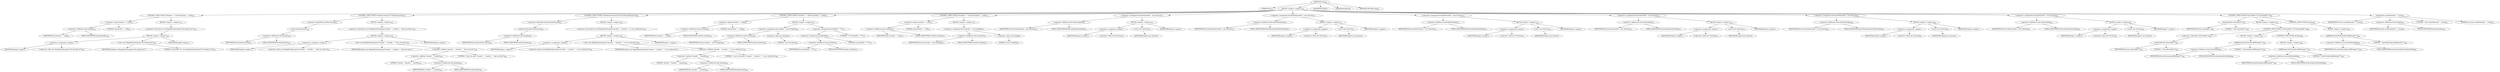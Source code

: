 digraph "scan" {  
"1242" [label = <(METHOD,scan)<SUB>654</SUB>> ]
"30" [label = <(PARAM,this)<SUB>654</SUB>> ]
"1243" [label = <(BLOCK,&lt;empty&gt;,&lt;empty&gt;)<SUB>654</SUB>> ]
"1244" [label = <(CONTROL_STRUCTURE,if (basedir == null),if (basedir == null))<SUB>655</SUB>> ]
"1245" [label = <(&lt;operator&gt;.equals,basedir == null)<SUB>655</SUB>> ]
"1246" [label = <(&lt;operator&gt;.fieldAccess,this.basedir)<SUB>655</SUB>> ]
"1247" [label = <(IDENTIFIER,this,basedir == null)<SUB>655</SUB>> ]
"1248" [label = <(FIELD_IDENTIFIER,basedir,basedir)<SUB>655</SUB>> ]
"1249" [label = <(LITERAL,null,basedir == null)<SUB>655</SUB>> ]
"1250" [label = <(BLOCK,&lt;empty&gt;,&lt;empty&gt;)<SUB>655</SUB>> ]
"1251" [label = <(&lt;operator&gt;.throw,throw new IllegalStateException(&quot;No basedir set&quot;);)<SUB>656</SUB>> ]
"1252" [label = <(BLOCK,&lt;empty&gt;,&lt;empty&gt;)<SUB>656</SUB>> ]
"1253" [label = <(&lt;operator&gt;.assignment,&lt;empty&gt;)> ]
"1254" [label = <(IDENTIFIER,$obj9,&lt;empty&gt;)> ]
"1255" [label = <(&lt;operator&gt;.alloc,new IllegalStateException(&quot;No basedir set&quot;))<SUB>656</SUB>> ]
"1256" [label = <(&lt;init&gt;,new IllegalStateException(&quot;No basedir set&quot;))<SUB>656</SUB>> ]
"1257" [label = <(IDENTIFIER,$obj9,new IllegalStateException(&quot;No basedir set&quot;))> ]
"1258" [label = <(LITERAL,&quot;No basedir set&quot;,new IllegalStateException(&quot;No basedir set&quot;))<SUB>656</SUB>> ]
"1259" [label = <(IDENTIFIER,$obj9,&lt;empty&gt;)> ]
"1260" [label = <(CONTROL_STRUCTURE,if (!basedir.exists()),if (!basedir.exists()))<SUB>658</SUB>> ]
"1261" [label = <(&lt;operator&gt;.logicalNot,!basedir.exists())<SUB>658</SUB>> ]
"1262" [label = <(exists,basedir.exists())<SUB>658</SUB>> ]
"1263" [label = <(&lt;operator&gt;.fieldAccess,this.basedir)<SUB>658</SUB>> ]
"1264" [label = <(IDENTIFIER,this,basedir.exists())<SUB>658</SUB>> ]
"1265" [label = <(FIELD_IDENTIFIER,basedir,basedir)<SUB>658</SUB>> ]
"1266" [label = <(BLOCK,&lt;empty&gt;,&lt;empty&gt;)<SUB>658</SUB>> ]
"1267" [label = <(&lt;operator&gt;.throw,throw new IllegalStateException(&quot;basedir &quot; + basedir + &quot; does not exist&quot;);)<SUB>659</SUB>> ]
"1268" [label = <(BLOCK,&lt;empty&gt;,&lt;empty&gt;)<SUB>659</SUB>> ]
"1269" [label = <(&lt;operator&gt;.assignment,&lt;empty&gt;)> ]
"1270" [label = <(IDENTIFIER,$obj10,&lt;empty&gt;)> ]
"1271" [label = <(&lt;operator&gt;.alloc,new IllegalStateException(&quot;basedir &quot; + basedir + &quot; does not exist&quot;))<SUB>659</SUB>> ]
"1272" [label = <(&lt;init&gt;,new IllegalStateException(&quot;basedir &quot; + basedir + &quot; does not exist&quot;))<SUB>659</SUB>> ]
"1273" [label = <(IDENTIFIER,$obj10,new IllegalStateException(&quot;basedir &quot; + basedir + &quot; does not exist&quot;))> ]
"1274" [label = <(&lt;operator&gt;.addition,&quot;basedir &quot; + basedir + &quot; does not exist&quot;)<SUB>659</SUB>> ]
"1275" [label = <(&lt;operator&gt;.addition,&quot;basedir &quot; + basedir)<SUB>659</SUB>> ]
"1276" [label = <(LITERAL,&quot;basedir &quot;,&quot;basedir &quot; + basedir)<SUB>659</SUB>> ]
"1277" [label = <(&lt;operator&gt;.fieldAccess,this.basedir)<SUB>659</SUB>> ]
"1278" [label = <(IDENTIFIER,this,&quot;basedir &quot; + basedir)<SUB>659</SUB>> ]
"1279" [label = <(FIELD_IDENTIFIER,basedir,basedir)<SUB>659</SUB>> ]
"1280" [label = <(LITERAL,&quot; does not exist&quot;,&quot;basedir &quot; + basedir + &quot; does not exist&quot;)<SUB>660</SUB>> ]
"1281" [label = <(IDENTIFIER,$obj10,&lt;empty&gt;)> ]
"1282" [label = <(CONTROL_STRUCTURE,if (!basedir.isDirectory()),if (!basedir.isDirectory()))<SUB>662</SUB>> ]
"1283" [label = <(&lt;operator&gt;.logicalNot,!basedir.isDirectory())<SUB>662</SUB>> ]
"1284" [label = <(isDirectory,basedir.isDirectory())<SUB>662</SUB>> ]
"1285" [label = <(&lt;operator&gt;.fieldAccess,this.basedir)<SUB>662</SUB>> ]
"1286" [label = <(IDENTIFIER,this,basedir.isDirectory())<SUB>662</SUB>> ]
"1287" [label = <(FIELD_IDENTIFIER,basedir,basedir)<SUB>662</SUB>> ]
"1288" [label = <(BLOCK,&lt;empty&gt;,&lt;empty&gt;)<SUB>662</SUB>> ]
"1289" [label = <(&lt;operator&gt;.throw,throw new IllegalStateException(&quot;basedir &quot; + basedir + &quot; is not a directory&quot;);)<SUB>663</SUB>> ]
"1290" [label = <(BLOCK,&lt;empty&gt;,&lt;empty&gt;)<SUB>663</SUB>> ]
"1291" [label = <(&lt;operator&gt;.assignment,&lt;empty&gt;)> ]
"1292" [label = <(IDENTIFIER,$obj11,&lt;empty&gt;)> ]
"1293" [label = <(&lt;operator&gt;.alloc,new IllegalStateException(&quot;basedir &quot; + basedir + &quot; is not a directory&quot;))<SUB>663</SUB>> ]
"1294" [label = <(&lt;init&gt;,new IllegalStateException(&quot;basedir &quot; + basedir + &quot; is not a directory&quot;))<SUB>663</SUB>> ]
"1295" [label = <(IDENTIFIER,$obj11,new IllegalStateException(&quot;basedir &quot; + basedir + &quot; is not a directory&quot;))> ]
"1296" [label = <(&lt;operator&gt;.addition,&quot;basedir &quot; + basedir + &quot; is not a directory&quot;)<SUB>663</SUB>> ]
"1297" [label = <(&lt;operator&gt;.addition,&quot;basedir &quot; + basedir)<SUB>663</SUB>> ]
"1298" [label = <(LITERAL,&quot;basedir &quot;,&quot;basedir &quot; + basedir)<SUB>663</SUB>> ]
"1299" [label = <(&lt;operator&gt;.fieldAccess,this.basedir)<SUB>663</SUB>> ]
"1300" [label = <(IDENTIFIER,this,&quot;basedir &quot; + basedir)<SUB>663</SUB>> ]
"1301" [label = <(FIELD_IDENTIFIER,basedir,basedir)<SUB>663</SUB>> ]
"1302" [label = <(LITERAL,&quot; is not a directory&quot;,&quot;basedir &quot; + basedir + &quot; is not a directory&quot;)<SUB>664</SUB>> ]
"1303" [label = <(IDENTIFIER,$obj11,&lt;empty&gt;)> ]
"1304" [label = <(CONTROL_STRUCTURE,if (includes == null),if (includes == null))<SUB>667</SUB>> ]
"1305" [label = <(&lt;operator&gt;.equals,includes == null)<SUB>667</SUB>> ]
"1306" [label = <(&lt;operator&gt;.fieldAccess,this.includes)<SUB>667</SUB>> ]
"1307" [label = <(IDENTIFIER,this,includes == null)<SUB>667</SUB>> ]
"1308" [label = <(FIELD_IDENTIFIER,includes,includes)<SUB>667</SUB>> ]
"1309" [label = <(LITERAL,null,includes == null)<SUB>667</SUB>> ]
"1310" [label = <(BLOCK,&lt;empty&gt;,&lt;empty&gt;)<SUB>667</SUB>> ]
"1311" [label = <(&lt;operator&gt;.assignment,this.includes = new String[1])<SUB>669</SUB>> ]
"1312" [label = <(&lt;operator&gt;.fieldAccess,this.includes)<SUB>669</SUB>> ]
"1313" [label = <(IDENTIFIER,this,this.includes = new String[1])<SUB>669</SUB>> ]
"1314" [label = <(FIELD_IDENTIFIER,includes,includes)<SUB>669</SUB>> ]
"1315" [label = <(&lt;operator&gt;.alloc,new String[1])> ]
"1316" [label = <(LITERAL,1,new String[1])<SUB>669</SUB>> ]
"1317" [label = <(&lt;operator&gt;.assignment,includes[0] = &quot;**&quot;)<SUB>670</SUB>> ]
"1318" [label = <(&lt;operator&gt;.indexAccess,includes[0])<SUB>670</SUB>> ]
"1319" [label = <(&lt;operator&gt;.fieldAccess,this.includes)<SUB>670</SUB>> ]
"1320" [label = <(IDENTIFIER,this,includes[0] = &quot;**&quot;)<SUB>670</SUB>> ]
"1321" [label = <(FIELD_IDENTIFIER,includes,includes)<SUB>670</SUB>> ]
"1322" [label = <(LITERAL,0,includes[0] = &quot;**&quot;)<SUB>670</SUB>> ]
"1323" [label = <(LITERAL,&quot;**&quot;,includes[0] = &quot;**&quot;)<SUB>670</SUB>> ]
"1324" [label = <(CONTROL_STRUCTURE,if (excludes == null),if (excludes == null))<SUB>672</SUB>> ]
"1325" [label = <(&lt;operator&gt;.equals,excludes == null)<SUB>672</SUB>> ]
"1326" [label = <(&lt;operator&gt;.fieldAccess,this.excludes)<SUB>672</SUB>> ]
"1327" [label = <(IDENTIFIER,this,excludes == null)<SUB>672</SUB>> ]
"1328" [label = <(FIELD_IDENTIFIER,excludes,excludes)<SUB>672</SUB>> ]
"1329" [label = <(LITERAL,null,excludes == null)<SUB>672</SUB>> ]
"1330" [label = <(BLOCK,&lt;empty&gt;,&lt;empty&gt;)<SUB>672</SUB>> ]
"1331" [label = <(&lt;operator&gt;.assignment,this.excludes = new String[0])<SUB>673</SUB>> ]
"1332" [label = <(&lt;operator&gt;.fieldAccess,this.excludes)<SUB>673</SUB>> ]
"1333" [label = <(IDENTIFIER,this,this.excludes = new String[0])<SUB>673</SUB>> ]
"1334" [label = <(FIELD_IDENTIFIER,excludes,excludes)<SUB>673</SUB>> ]
"1335" [label = <(&lt;operator&gt;.alloc,new String[0])> ]
"1336" [label = <(LITERAL,0,new String[0])<SUB>673</SUB>> ]
"1337" [label = <(&lt;operator&gt;.assignment,this.filesIncluded = new Vector())<SUB>676</SUB>> ]
"1338" [label = <(&lt;operator&gt;.fieldAccess,this.filesIncluded)<SUB>676</SUB>> ]
"1339" [label = <(IDENTIFIER,this,this.filesIncluded = new Vector())<SUB>676</SUB>> ]
"1340" [label = <(FIELD_IDENTIFIER,filesIncluded,filesIncluded)<SUB>676</SUB>> ]
"1341" [label = <(BLOCK,&lt;empty&gt;,&lt;empty&gt;)<SUB>676</SUB>> ]
"1342" [label = <(&lt;operator&gt;.assignment,&lt;empty&gt;)> ]
"1343" [label = <(IDENTIFIER,$obj12,&lt;empty&gt;)> ]
"1344" [label = <(&lt;operator&gt;.alloc,new Vector())<SUB>676</SUB>> ]
"1345" [label = <(&lt;init&gt;,new Vector())<SUB>676</SUB>> ]
"1346" [label = <(IDENTIFIER,$obj12,new Vector())> ]
"1347" [label = <(IDENTIFIER,$obj12,&lt;empty&gt;)> ]
"1348" [label = <(&lt;operator&gt;.assignment,this.filesNotIncluded = new Vector())<SUB>677</SUB>> ]
"1349" [label = <(&lt;operator&gt;.fieldAccess,this.filesNotIncluded)<SUB>677</SUB>> ]
"1350" [label = <(IDENTIFIER,this,this.filesNotIncluded = new Vector())<SUB>677</SUB>> ]
"1351" [label = <(FIELD_IDENTIFIER,filesNotIncluded,filesNotIncluded)<SUB>677</SUB>> ]
"1352" [label = <(BLOCK,&lt;empty&gt;,&lt;empty&gt;)<SUB>677</SUB>> ]
"1353" [label = <(&lt;operator&gt;.assignment,&lt;empty&gt;)> ]
"1354" [label = <(IDENTIFIER,$obj13,&lt;empty&gt;)> ]
"1355" [label = <(&lt;operator&gt;.alloc,new Vector())<SUB>677</SUB>> ]
"1356" [label = <(&lt;init&gt;,new Vector())<SUB>677</SUB>> ]
"1357" [label = <(IDENTIFIER,$obj13,new Vector())> ]
"1358" [label = <(IDENTIFIER,$obj13,&lt;empty&gt;)> ]
"1359" [label = <(&lt;operator&gt;.assignment,this.filesExcluded = new Vector())<SUB>678</SUB>> ]
"1360" [label = <(&lt;operator&gt;.fieldAccess,this.filesExcluded)<SUB>678</SUB>> ]
"1361" [label = <(IDENTIFIER,this,this.filesExcluded = new Vector())<SUB>678</SUB>> ]
"1362" [label = <(FIELD_IDENTIFIER,filesExcluded,filesExcluded)<SUB>678</SUB>> ]
"1363" [label = <(BLOCK,&lt;empty&gt;,&lt;empty&gt;)<SUB>678</SUB>> ]
"1364" [label = <(&lt;operator&gt;.assignment,&lt;empty&gt;)> ]
"1365" [label = <(IDENTIFIER,$obj14,&lt;empty&gt;)> ]
"1366" [label = <(&lt;operator&gt;.alloc,new Vector())<SUB>678</SUB>> ]
"1367" [label = <(&lt;init&gt;,new Vector())<SUB>678</SUB>> ]
"1368" [label = <(IDENTIFIER,$obj14,new Vector())> ]
"1369" [label = <(IDENTIFIER,$obj14,&lt;empty&gt;)> ]
"1370" [label = <(&lt;operator&gt;.assignment,this.dirsIncluded = new Vector())<SUB>679</SUB>> ]
"1371" [label = <(&lt;operator&gt;.fieldAccess,this.dirsIncluded)<SUB>679</SUB>> ]
"1372" [label = <(IDENTIFIER,this,this.dirsIncluded = new Vector())<SUB>679</SUB>> ]
"1373" [label = <(FIELD_IDENTIFIER,dirsIncluded,dirsIncluded)<SUB>679</SUB>> ]
"1374" [label = <(BLOCK,&lt;empty&gt;,&lt;empty&gt;)<SUB>679</SUB>> ]
"1375" [label = <(&lt;operator&gt;.assignment,&lt;empty&gt;)> ]
"1376" [label = <(IDENTIFIER,$obj15,&lt;empty&gt;)> ]
"1377" [label = <(&lt;operator&gt;.alloc,new Vector())<SUB>679</SUB>> ]
"1378" [label = <(&lt;init&gt;,new Vector())<SUB>679</SUB>> ]
"1379" [label = <(IDENTIFIER,$obj15,new Vector())> ]
"1380" [label = <(IDENTIFIER,$obj15,&lt;empty&gt;)> ]
"1381" [label = <(&lt;operator&gt;.assignment,this.dirsNotIncluded = new Vector())<SUB>680</SUB>> ]
"1382" [label = <(&lt;operator&gt;.fieldAccess,this.dirsNotIncluded)<SUB>680</SUB>> ]
"1383" [label = <(IDENTIFIER,this,this.dirsNotIncluded = new Vector())<SUB>680</SUB>> ]
"1384" [label = <(FIELD_IDENTIFIER,dirsNotIncluded,dirsNotIncluded)<SUB>680</SUB>> ]
"1385" [label = <(BLOCK,&lt;empty&gt;,&lt;empty&gt;)<SUB>680</SUB>> ]
"1386" [label = <(&lt;operator&gt;.assignment,&lt;empty&gt;)> ]
"1387" [label = <(IDENTIFIER,$obj16,&lt;empty&gt;)> ]
"1388" [label = <(&lt;operator&gt;.alloc,new Vector())<SUB>680</SUB>> ]
"1389" [label = <(&lt;init&gt;,new Vector())<SUB>680</SUB>> ]
"1390" [label = <(IDENTIFIER,$obj16,new Vector())> ]
"1391" [label = <(IDENTIFIER,$obj16,&lt;empty&gt;)> ]
"1392" [label = <(&lt;operator&gt;.assignment,this.dirsExcluded = new Vector())<SUB>681</SUB>> ]
"1393" [label = <(&lt;operator&gt;.fieldAccess,this.dirsExcluded)<SUB>681</SUB>> ]
"1394" [label = <(IDENTIFIER,this,this.dirsExcluded = new Vector())<SUB>681</SUB>> ]
"1395" [label = <(FIELD_IDENTIFIER,dirsExcluded,dirsExcluded)<SUB>681</SUB>> ]
"1396" [label = <(BLOCK,&lt;empty&gt;,&lt;empty&gt;)<SUB>681</SUB>> ]
"1397" [label = <(&lt;operator&gt;.assignment,&lt;empty&gt;)> ]
"1398" [label = <(IDENTIFIER,$obj17,&lt;empty&gt;)> ]
"1399" [label = <(&lt;operator&gt;.alloc,new Vector())<SUB>681</SUB>> ]
"1400" [label = <(&lt;init&gt;,new Vector())<SUB>681</SUB>> ]
"1401" [label = <(IDENTIFIER,$obj17,new Vector())> ]
"1402" [label = <(IDENTIFIER,$obj17,&lt;empty&gt;)> ]
"1403" [label = <(CONTROL_STRUCTURE,if (isIncluded(&quot;&quot;)),if (isIncluded(&quot;&quot;)))<SUB>683</SUB>> ]
"1404" [label = <(isIncluded,this.isIncluded(&quot;&quot;))<SUB>683</SUB>> ]
"29" [label = <(IDENTIFIER,this,this.isIncluded(&quot;&quot;))<SUB>683</SUB>> ]
"1405" [label = <(LITERAL,&quot;&quot;,this.isIncluded(&quot;&quot;))<SUB>683</SUB>> ]
"1406" [label = <(BLOCK,&lt;empty&gt;,&lt;empty&gt;)<SUB>683</SUB>> ]
"1407" [label = <(CONTROL_STRUCTURE,if (!isExcluded(&quot;&quot;)),if (!isExcluded(&quot;&quot;)))<SUB>684</SUB>> ]
"1408" [label = <(&lt;operator&gt;.logicalNot,!isExcluded(&quot;&quot;))<SUB>684</SUB>> ]
"1409" [label = <(isExcluded,this.isExcluded(&quot;&quot;))<SUB>684</SUB>> ]
"31" [label = <(IDENTIFIER,this,this.isExcluded(&quot;&quot;))<SUB>684</SUB>> ]
"1410" [label = <(LITERAL,&quot;&quot;,this.isExcluded(&quot;&quot;))<SUB>684</SUB>> ]
"1411" [label = <(BLOCK,&lt;empty&gt;,&lt;empty&gt;)<SUB>684</SUB>> ]
"1412" [label = <(addElement,dirsIncluded.addElement(&quot;&quot;))<SUB>685</SUB>> ]
"1413" [label = <(&lt;operator&gt;.fieldAccess,this.dirsIncluded)<SUB>685</SUB>> ]
"1414" [label = <(IDENTIFIER,this,dirsIncluded.addElement(&quot;&quot;))<SUB>685</SUB>> ]
"1415" [label = <(FIELD_IDENTIFIER,dirsIncluded,dirsIncluded)<SUB>685</SUB>> ]
"1416" [label = <(LITERAL,&quot;&quot;,dirsIncluded.addElement(&quot;&quot;))<SUB>685</SUB>> ]
"1417" [label = <(CONTROL_STRUCTURE,else,else)<SUB>686</SUB>> ]
"1418" [label = <(BLOCK,&lt;empty&gt;,&lt;empty&gt;)<SUB>686</SUB>> ]
"1419" [label = <(addElement,dirsExcluded.addElement(&quot;&quot;))<SUB>687</SUB>> ]
"1420" [label = <(&lt;operator&gt;.fieldAccess,this.dirsExcluded)<SUB>687</SUB>> ]
"1421" [label = <(IDENTIFIER,this,dirsExcluded.addElement(&quot;&quot;))<SUB>687</SUB>> ]
"1422" [label = <(FIELD_IDENTIFIER,dirsExcluded,dirsExcluded)<SUB>687</SUB>> ]
"1423" [label = <(LITERAL,&quot;&quot;,dirsExcluded.addElement(&quot;&quot;))<SUB>687</SUB>> ]
"1424" [label = <(CONTROL_STRUCTURE,else,else)<SUB>689</SUB>> ]
"1425" [label = <(BLOCK,&lt;empty&gt;,&lt;empty&gt;)<SUB>689</SUB>> ]
"1426" [label = <(addElement,dirsNotIncluded.addElement(&quot;&quot;))<SUB>690</SUB>> ]
"1427" [label = <(&lt;operator&gt;.fieldAccess,this.dirsNotIncluded)<SUB>690</SUB>> ]
"1428" [label = <(IDENTIFIER,this,dirsNotIncluded.addElement(&quot;&quot;))<SUB>690</SUB>> ]
"1429" [label = <(FIELD_IDENTIFIER,dirsNotIncluded,dirsNotIncluded)<SUB>690</SUB>> ]
"1430" [label = <(LITERAL,&quot;&quot;,dirsNotIncluded.addElement(&quot;&quot;))<SUB>690</SUB>> ]
"1431" [label = <(scandir,this.scandir(basedir, &quot;&quot;, true))<SUB>692</SUB>> ]
"32" [label = <(IDENTIFIER,this,this.scandir(basedir, &quot;&quot;, true))<SUB>692</SUB>> ]
"1432" [label = <(&lt;operator&gt;.fieldAccess,this.basedir)<SUB>692</SUB>> ]
"1433" [label = <(IDENTIFIER,this,this.scandir(basedir, &quot;&quot;, true))<SUB>692</SUB>> ]
"1434" [label = <(FIELD_IDENTIFIER,basedir,basedir)<SUB>692</SUB>> ]
"1435" [label = <(LITERAL,&quot;&quot;,this.scandir(basedir, &quot;&quot;, true))<SUB>692</SUB>> ]
"1436" [label = <(LITERAL,true,this.scandir(basedir, &quot;&quot;, true))<SUB>692</SUB>> ]
"1437" [label = <(MODIFIER,PUBLIC)> ]
"1438" [label = <(MODIFIER,VIRTUAL)> ]
"1439" [label = <(METHOD_RETURN,void)<SUB>654</SUB>> ]
  "1242" -> "30" 
  "1242" -> "1243" 
  "1242" -> "1437" 
  "1242" -> "1438" 
  "1242" -> "1439" 
  "1243" -> "1244" 
  "1243" -> "1260" 
  "1243" -> "1282" 
  "1243" -> "1304" 
  "1243" -> "1324" 
  "1243" -> "1337" 
  "1243" -> "1348" 
  "1243" -> "1359" 
  "1243" -> "1370" 
  "1243" -> "1381" 
  "1243" -> "1392" 
  "1243" -> "1403" 
  "1243" -> "1431" 
  "1244" -> "1245" 
  "1244" -> "1250" 
  "1245" -> "1246" 
  "1245" -> "1249" 
  "1246" -> "1247" 
  "1246" -> "1248" 
  "1250" -> "1251" 
  "1251" -> "1252" 
  "1252" -> "1253" 
  "1252" -> "1256" 
  "1252" -> "1259" 
  "1253" -> "1254" 
  "1253" -> "1255" 
  "1256" -> "1257" 
  "1256" -> "1258" 
  "1260" -> "1261" 
  "1260" -> "1266" 
  "1261" -> "1262" 
  "1262" -> "1263" 
  "1263" -> "1264" 
  "1263" -> "1265" 
  "1266" -> "1267" 
  "1267" -> "1268" 
  "1268" -> "1269" 
  "1268" -> "1272" 
  "1268" -> "1281" 
  "1269" -> "1270" 
  "1269" -> "1271" 
  "1272" -> "1273" 
  "1272" -> "1274" 
  "1274" -> "1275" 
  "1274" -> "1280" 
  "1275" -> "1276" 
  "1275" -> "1277" 
  "1277" -> "1278" 
  "1277" -> "1279" 
  "1282" -> "1283" 
  "1282" -> "1288" 
  "1283" -> "1284" 
  "1284" -> "1285" 
  "1285" -> "1286" 
  "1285" -> "1287" 
  "1288" -> "1289" 
  "1289" -> "1290" 
  "1290" -> "1291" 
  "1290" -> "1294" 
  "1290" -> "1303" 
  "1291" -> "1292" 
  "1291" -> "1293" 
  "1294" -> "1295" 
  "1294" -> "1296" 
  "1296" -> "1297" 
  "1296" -> "1302" 
  "1297" -> "1298" 
  "1297" -> "1299" 
  "1299" -> "1300" 
  "1299" -> "1301" 
  "1304" -> "1305" 
  "1304" -> "1310" 
  "1305" -> "1306" 
  "1305" -> "1309" 
  "1306" -> "1307" 
  "1306" -> "1308" 
  "1310" -> "1311" 
  "1310" -> "1317" 
  "1311" -> "1312" 
  "1311" -> "1315" 
  "1312" -> "1313" 
  "1312" -> "1314" 
  "1315" -> "1316" 
  "1317" -> "1318" 
  "1317" -> "1323" 
  "1318" -> "1319" 
  "1318" -> "1322" 
  "1319" -> "1320" 
  "1319" -> "1321" 
  "1324" -> "1325" 
  "1324" -> "1330" 
  "1325" -> "1326" 
  "1325" -> "1329" 
  "1326" -> "1327" 
  "1326" -> "1328" 
  "1330" -> "1331" 
  "1331" -> "1332" 
  "1331" -> "1335" 
  "1332" -> "1333" 
  "1332" -> "1334" 
  "1335" -> "1336" 
  "1337" -> "1338" 
  "1337" -> "1341" 
  "1338" -> "1339" 
  "1338" -> "1340" 
  "1341" -> "1342" 
  "1341" -> "1345" 
  "1341" -> "1347" 
  "1342" -> "1343" 
  "1342" -> "1344" 
  "1345" -> "1346" 
  "1348" -> "1349" 
  "1348" -> "1352" 
  "1349" -> "1350" 
  "1349" -> "1351" 
  "1352" -> "1353" 
  "1352" -> "1356" 
  "1352" -> "1358" 
  "1353" -> "1354" 
  "1353" -> "1355" 
  "1356" -> "1357" 
  "1359" -> "1360" 
  "1359" -> "1363" 
  "1360" -> "1361" 
  "1360" -> "1362" 
  "1363" -> "1364" 
  "1363" -> "1367" 
  "1363" -> "1369" 
  "1364" -> "1365" 
  "1364" -> "1366" 
  "1367" -> "1368" 
  "1370" -> "1371" 
  "1370" -> "1374" 
  "1371" -> "1372" 
  "1371" -> "1373" 
  "1374" -> "1375" 
  "1374" -> "1378" 
  "1374" -> "1380" 
  "1375" -> "1376" 
  "1375" -> "1377" 
  "1378" -> "1379" 
  "1381" -> "1382" 
  "1381" -> "1385" 
  "1382" -> "1383" 
  "1382" -> "1384" 
  "1385" -> "1386" 
  "1385" -> "1389" 
  "1385" -> "1391" 
  "1386" -> "1387" 
  "1386" -> "1388" 
  "1389" -> "1390" 
  "1392" -> "1393" 
  "1392" -> "1396" 
  "1393" -> "1394" 
  "1393" -> "1395" 
  "1396" -> "1397" 
  "1396" -> "1400" 
  "1396" -> "1402" 
  "1397" -> "1398" 
  "1397" -> "1399" 
  "1400" -> "1401" 
  "1403" -> "1404" 
  "1403" -> "1406" 
  "1403" -> "1424" 
  "1404" -> "29" 
  "1404" -> "1405" 
  "1406" -> "1407" 
  "1407" -> "1408" 
  "1407" -> "1411" 
  "1407" -> "1417" 
  "1408" -> "1409" 
  "1409" -> "31" 
  "1409" -> "1410" 
  "1411" -> "1412" 
  "1412" -> "1413" 
  "1412" -> "1416" 
  "1413" -> "1414" 
  "1413" -> "1415" 
  "1417" -> "1418" 
  "1418" -> "1419" 
  "1419" -> "1420" 
  "1419" -> "1423" 
  "1420" -> "1421" 
  "1420" -> "1422" 
  "1424" -> "1425" 
  "1425" -> "1426" 
  "1426" -> "1427" 
  "1426" -> "1430" 
  "1427" -> "1428" 
  "1427" -> "1429" 
  "1431" -> "32" 
  "1431" -> "1432" 
  "1431" -> "1435" 
  "1431" -> "1436" 
  "1432" -> "1433" 
  "1432" -> "1434" 
}
